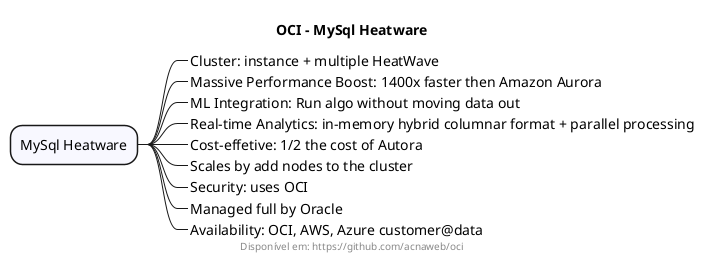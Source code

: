 @startmindmap

title "OCI - MySql Heatware"
footer Disponível em: https://github.com/acnaweb/oci

*[#F8F8FF] MySql Heatware

**_ Cluster: instance + multiple HeatWave
**_ Massive Performance Boost: 1400x faster then Amazon Aurora
**_ ML Integration: Run algo without moving data out
**_ Real-time Analytics: in-memory hybrid columnar format + parallel processing
**_ Cost-effetive: 1/2 the cost of Autora
**_ Scales by add nodes to the cluster
**_ Security: uses OCI
**_ Managed full by Oracle
**_ Availability: OCI, AWS, Azure customer@data


@endmindmap
